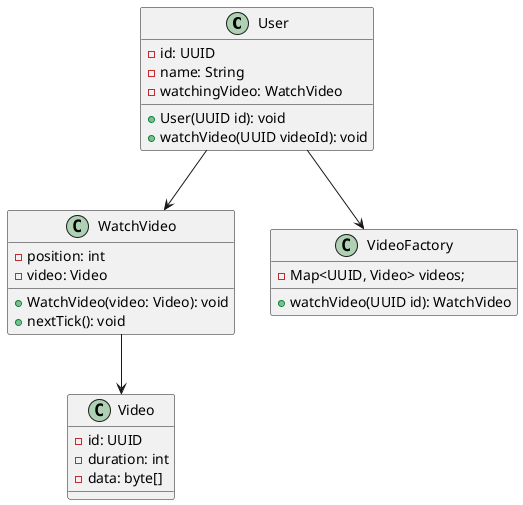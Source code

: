 @startuml
class User {
    - id: UUID
    - name: String
    - watchingVideo: WatchVideo
    + User(UUID id): void
    + watchVideo(UUID videoId): void
}

class Video {
    - id: UUID
    - duration: int
    - data: byte[]
}

class WatchVideo {
    - position: int
    - video: Video
    + WatchVideo(video: Video): void
    + nextTick(): void
}

class VideoFactory {
    - Map<UUID, Video> videos;
    + watchVideo(UUID id): WatchVideo
}

User --> WatchVideo
User --> VideoFactory
WatchVideo --> Video
@enduml
